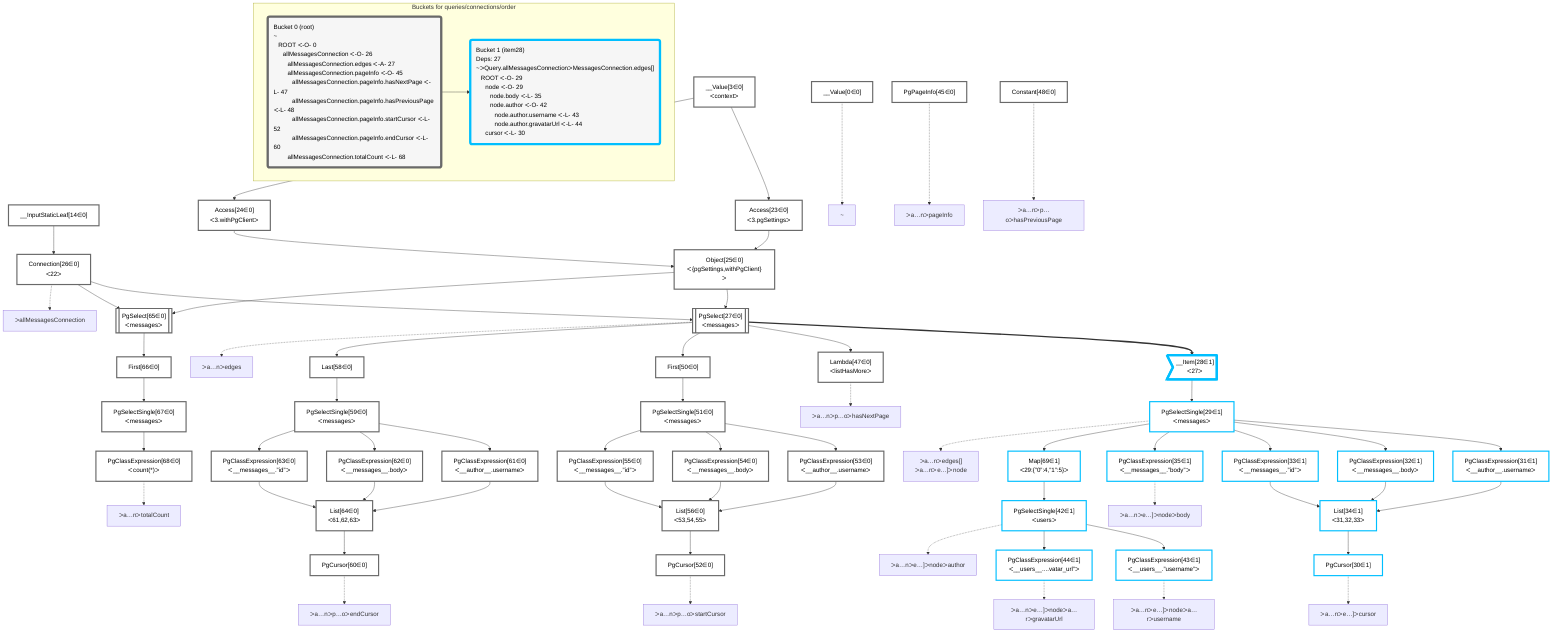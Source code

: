 graph TD
    classDef path fill:#eee,stroke:#000,color:#000
    classDef plan fill:#fff,stroke-width:3px,color:#000
    classDef itemplan fill:#fff,stroke-width:6px,color:#000
    classDef sideeffectplan fill:#f00,stroke-width:6px,color:#000
    classDef bucket fill:#f6f6f6,color:#000,stroke-width:6px,text-align:left


    %% define plans
    __Value0["__Value[0∈0]"]:::plan
    __Value3["__Value[3∈0]<br />ᐸcontextᐳ"]:::plan
    __InputStaticLeaf14["__InputStaticLeaf[14∈0]"]:::plan
    Access23["Access[23∈0]<br />ᐸ3.pgSettingsᐳ"]:::plan
    Access24["Access[24∈0]<br />ᐸ3.withPgClientᐳ"]:::plan
    Object25["Object[25∈0]<br />ᐸ{pgSettings,withPgClient}ᐳ"]:::plan
    Connection26["Connection[26∈0]<br />ᐸ22ᐳ"]:::plan
    PgSelect27[["PgSelect[27∈0]<br />ᐸmessagesᐳ"]]:::plan
    __Item28>"__Item[28∈1]<br />ᐸ27ᐳ"]:::itemplan
    PgSelectSingle29["PgSelectSingle[29∈1]<br />ᐸmessagesᐳ"]:::plan
    PgClassExpression31["PgClassExpression[31∈1]<br />ᐸ__author__.usernameᐳ"]:::plan
    PgClassExpression32["PgClassExpression[32∈1]<br />ᐸ__messages__.bodyᐳ"]:::plan
    PgClassExpression33["PgClassExpression[33∈1]<br />ᐸ__messages__.”id”ᐳ"]:::plan
    List34["List[34∈1]<br />ᐸ31,32,33ᐳ"]:::plan
    PgCursor30["PgCursor[30∈1]"]:::plan
    PgClassExpression35["PgClassExpression[35∈1]<br />ᐸ__messages__.”body”ᐳ"]:::plan
    Map69["Map[69∈1]<br />ᐸ29:{”0”:4,”1”:5}ᐳ"]:::plan
    PgSelectSingle42["PgSelectSingle[42∈1]<br />ᐸusersᐳ"]:::plan
    PgClassExpression43["PgClassExpression[43∈1]<br />ᐸ__users__.”username”ᐳ"]:::plan
    PgClassExpression44["PgClassExpression[44∈1]<br />ᐸ__users__....vatar_url”ᐳ"]:::plan
    PgPageInfo45["PgPageInfo[45∈0]"]:::plan
    Lambda47["Lambda[47∈0]<br />ᐸlistHasMoreᐳ"]:::plan
    Constant48["Constant[48∈0]"]:::plan
    First50["First[50∈0]"]:::plan
    PgSelectSingle51["PgSelectSingle[51∈0]<br />ᐸmessagesᐳ"]:::plan
    PgClassExpression53["PgClassExpression[53∈0]<br />ᐸ__author__.usernameᐳ"]:::plan
    PgClassExpression54["PgClassExpression[54∈0]<br />ᐸ__messages__.bodyᐳ"]:::plan
    PgClassExpression55["PgClassExpression[55∈0]<br />ᐸ__messages__.”id”ᐳ"]:::plan
    List56["List[56∈0]<br />ᐸ53,54,55ᐳ"]:::plan
    PgCursor52["PgCursor[52∈0]"]:::plan
    Last58["Last[58∈0]"]:::plan
    PgSelectSingle59["PgSelectSingle[59∈0]<br />ᐸmessagesᐳ"]:::plan
    PgClassExpression61["PgClassExpression[61∈0]<br />ᐸ__author__.usernameᐳ"]:::plan
    PgClassExpression62["PgClassExpression[62∈0]<br />ᐸ__messages__.bodyᐳ"]:::plan
    PgClassExpression63["PgClassExpression[63∈0]<br />ᐸ__messages__.”id”ᐳ"]:::plan
    List64["List[64∈0]<br />ᐸ61,62,63ᐳ"]:::plan
    PgCursor60["PgCursor[60∈0]"]:::plan
    PgSelect65[["PgSelect[65∈0]<br />ᐸmessagesᐳ"]]:::plan
    First66["First[66∈0]"]:::plan
    PgSelectSingle67["PgSelectSingle[67∈0]<br />ᐸmessagesᐳ"]:::plan
    PgClassExpression68["PgClassExpression[68∈0]<br />ᐸcount(*)ᐳ"]:::plan

    %% plan dependencies
    __Value3 --> Access23
    __Value3 --> Access24
    Access23 & Access24 --> Object25
    __InputStaticLeaf14 --> Connection26
    Object25 & Connection26 --> PgSelect27
    PgSelect27 ==> __Item28
    __Item28 --> PgSelectSingle29
    PgSelectSingle29 --> PgClassExpression31
    PgSelectSingle29 --> PgClassExpression32
    PgSelectSingle29 --> PgClassExpression33
    PgClassExpression31 & PgClassExpression32 & PgClassExpression33 --> List34
    List34 --> PgCursor30
    PgSelectSingle29 --> PgClassExpression35
    PgSelectSingle29 --> Map69
    Map69 --> PgSelectSingle42
    PgSelectSingle42 --> PgClassExpression43
    PgSelectSingle42 --> PgClassExpression44
    PgSelect27 --> Lambda47
    PgSelect27 --> First50
    First50 --> PgSelectSingle51
    PgSelectSingle51 --> PgClassExpression53
    PgSelectSingle51 --> PgClassExpression54
    PgSelectSingle51 --> PgClassExpression55
    PgClassExpression53 & PgClassExpression54 & PgClassExpression55 --> List56
    List56 --> PgCursor52
    PgSelect27 --> Last58
    Last58 --> PgSelectSingle59
    PgSelectSingle59 --> PgClassExpression61
    PgSelectSingle59 --> PgClassExpression62
    PgSelectSingle59 --> PgClassExpression63
    PgClassExpression61 & PgClassExpression62 & PgClassExpression63 --> List64
    List64 --> PgCursor60
    Object25 & Connection26 --> PgSelect65
    PgSelect65 --> First66
    First66 --> PgSelectSingle67
    PgSelectSingle67 --> PgClassExpression68

    %% plan-to-path relationships
    P0["~"]
    __Value0 -.-> P0
    P26["ᐳallMessagesConnection"]
    Connection26 -.-> P26
    P27["ᐳa…nᐳedges"]
    PgSelect27 -.-> P27
    P29["ᐳa…nᐳedges[]<br />ᐳa…nᐳe…]ᐳnode"]
    PgSelectSingle29 -.-> P29
    P30["ᐳa…nᐳe…]ᐳcursor"]
    PgCursor30 -.-> P30
    P35["ᐳa…nᐳe…]ᐳnodeᐳbody"]
    PgClassExpression35 -.-> P35
    P42["ᐳa…nᐳe…]ᐳnodeᐳauthor"]
    PgSelectSingle42 -.-> P42
    P43["ᐳa…nᐳe…]ᐳnodeᐳa…rᐳusername"]
    PgClassExpression43 -.-> P43
    P44["ᐳa…nᐳe…]ᐳnodeᐳa…rᐳgravatarUrl"]
    PgClassExpression44 -.-> P44
    P45["ᐳa…nᐳpageInfo"]
    PgPageInfo45 -.-> P45
    P47["ᐳa…nᐳp…oᐳhasNextPage"]
    Lambda47 -.-> P47
    P48["ᐳa…nᐳp…oᐳhasPreviousPage"]
    Constant48 -.-> P48
    P52["ᐳa…nᐳp…oᐳstartCursor"]
    PgCursor52 -.-> P52
    P60["ᐳa…nᐳp…oᐳendCursor"]
    PgCursor60 -.-> P60
    P68["ᐳa…nᐳtotalCount"]
    PgClassExpression68 -.-> P68

    subgraph "Buckets for queries/connections/order"
    Bucket0("Bucket 0 (root)<br />~<br />⠀ROOT ᐸ-O- 0<br />⠀⠀allMessagesConnection ᐸ-O- 26<br />⠀⠀⠀allMessagesConnection.edges ᐸ-A- 27<br />⠀⠀⠀allMessagesConnection.pageInfo ᐸ-O- 45<br />⠀⠀⠀⠀allMessagesConnection.pageInfo.hasNextPage ᐸ-L- 47<br />⠀⠀⠀⠀allMessagesConnection.pageInfo.hasPreviousPage ᐸ-L- 48<br />⠀⠀⠀⠀allMessagesConnection.pageInfo.startCursor ᐸ-L- 52<br />⠀⠀⠀⠀allMessagesConnection.pageInfo.endCursor ᐸ-L- 60<br />⠀⠀⠀allMessagesConnection.totalCount ᐸ-L- 68"):::bucket
    classDef bucket0 stroke:#696969
    class Bucket0,__Value0,__Value3,__InputStaticLeaf14,Access23,Access24,Object25,Connection26,PgSelect27,PgPageInfo45,Lambda47,Constant48,First50,PgSelectSingle51,PgCursor52,PgClassExpression53,PgClassExpression54,PgClassExpression55,List56,Last58,PgSelectSingle59,PgCursor60,PgClassExpression61,PgClassExpression62,PgClassExpression63,List64,PgSelect65,First66,PgSelectSingle67,PgClassExpression68 bucket0
    Bucket1("Bucket 1 (item28)<br />Deps: 27<br />~ᐳQuery.allMessagesConnectionᐳMessagesConnection.edges[]<br />⠀ROOT ᐸ-O- 29<br />⠀⠀node ᐸ-O- 29<br />⠀⠀⠀node.body ᐸ-L- 35<br />⠀⠀⠀node.author ᐸ-O- 42<br />⠀⠀⠀⠀node.author.username ᐸ-L- 43<br />⠀⠀⠀⠀node.author.gravatarUrl ᐸ-L- 44<br />⠀⠀cursor ᐸ-L- 30"):::bucket
    classDef bucket1 stroke:#00bfff
    class Bucket1,__Item28,PgSelectSingle29,PgCursor30,PgClassExpression31,PgClassExpression32,PgClassExpression33,List34,PgClassExpression35,PgSelectSingle42,PgClassExpression43,PgClassExpression44,Map69 bucket1
    Bucket0 --> Bucket1
    end